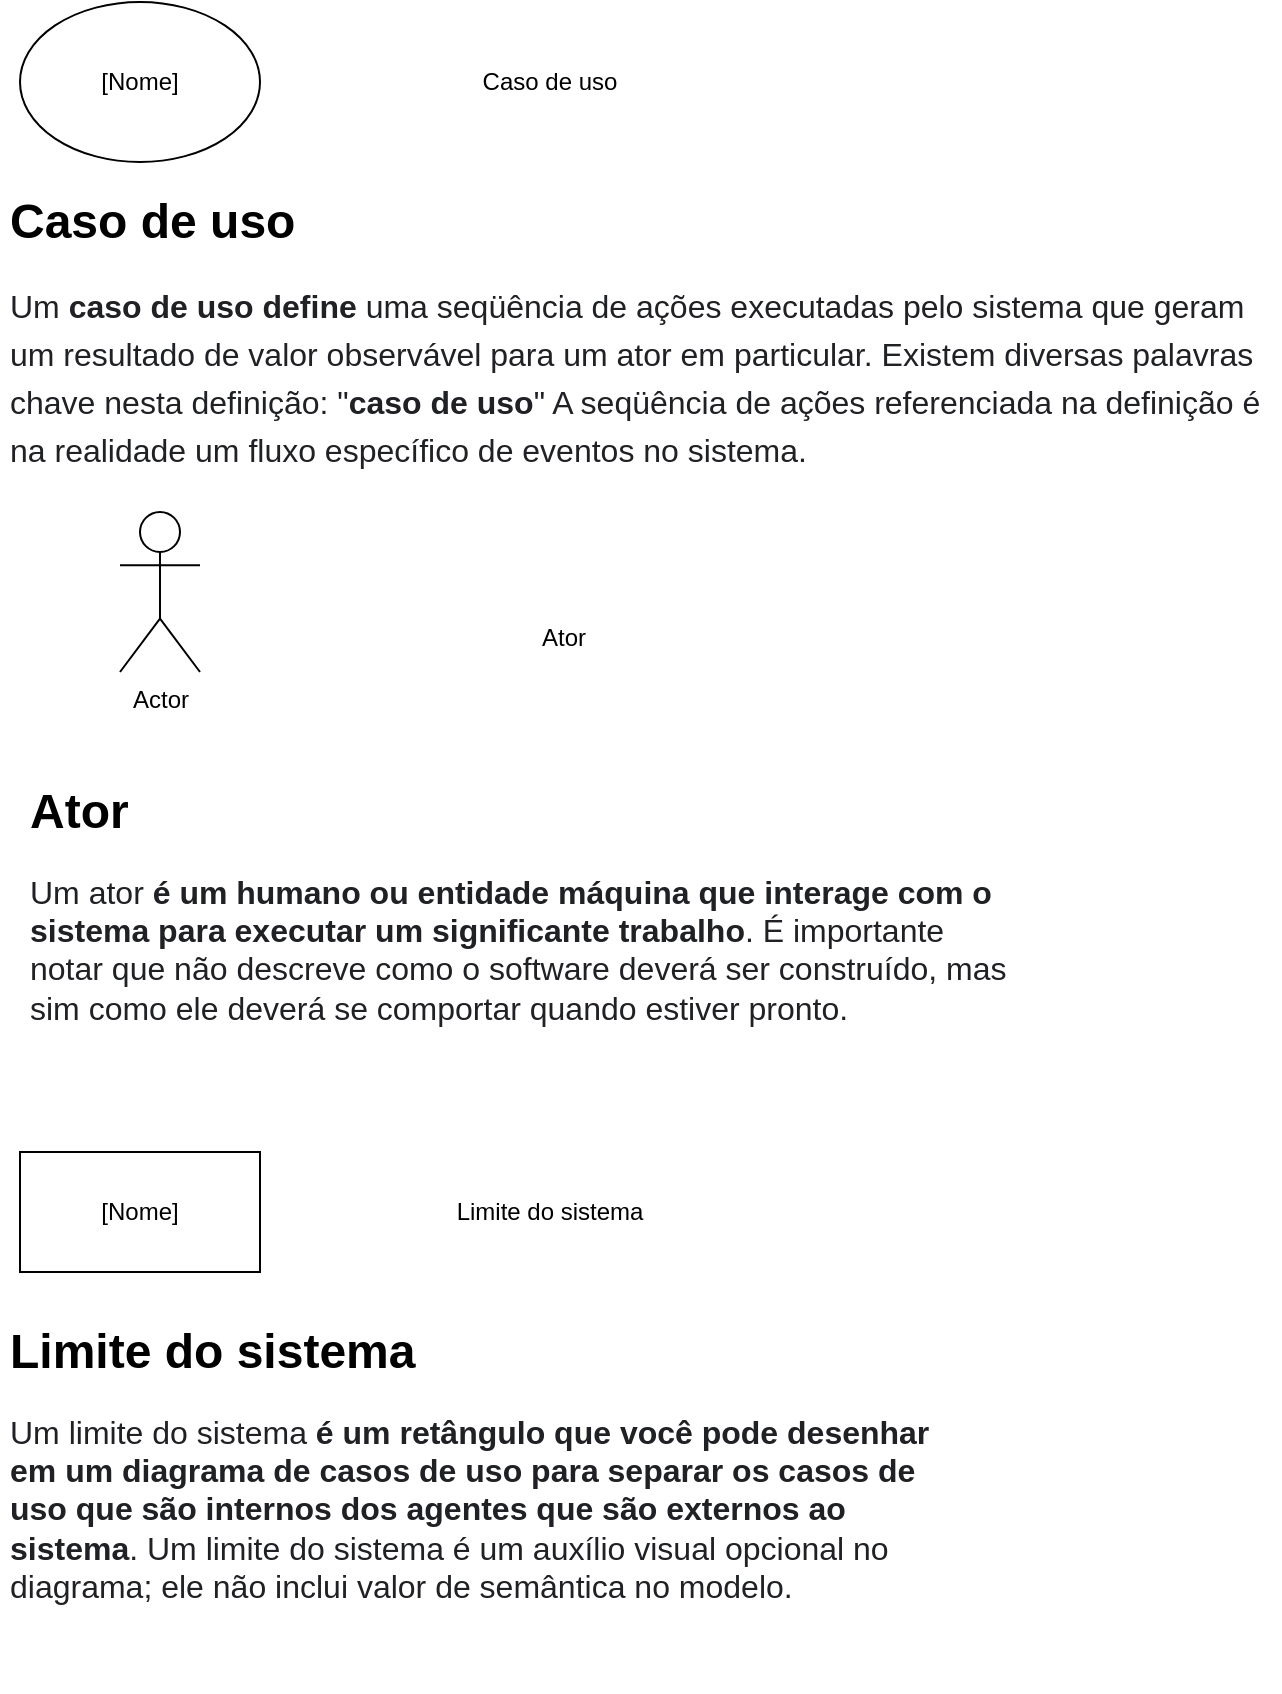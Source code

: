 <mxfile version="20.3.7" type="github" pages="3">
  <diagram id="s-m2lbIZee-Xv5_GphpK" name="Objetos_De_Caso_De_Uso">
    <mxGraphModel dx="862" dy="484" grid="1" gridSize="10" guides="1" tooltips="1" connect="1" arrows="1" fold="1" page="1" pageScale="1" pageWidth="827" pageHeight="1169" math="0" shadow="0">
      <root>
        <mxCell id="0" />
        <mxCell id="1" parent="0" />
        <mxCell id="bQB1MiLATpB_2jO6ts6u-1" value="[Nome]" style="ellipse;whiteSpace=wrap;html=1;" vertex="1" parent="1">
          <mxGeometry x="140" y="80" width="120" height="80" as="geometry" />
        </mxCell>
        <mxCell id="bQB1MiLATpB_2jO6ts6u-2" value="[Nome]" style="rounded=0;whiteSpace=wrap;html=1;" vertex="1" parent="1">
          <mxGeometry x="140" y="655" width="120" height="60" as="geometry" />
        </mxCell>
        <mxCell id="bQB1MiLATpB_2jO6ts6u-3" value="Actor" style="shape=umlActor;verticalLabelPosition=bottom;verticalAlign=top;html=1;outlineConnect=0;" vertex="1" parent="1">
          <mxGeometry x="190" y="335" width="40" height="80" as="geometry" />
        </mxCell>
        <mxCell id="bQB1MiLATpB_2jO6ts6u-5" value="Caso de uso" style="text;html=1;strokeColor=none;fillColor=none;align=center;verticalAlign=middle;whiteSpace=wrap;rounded=0;" vertex="1" parent="1">
          <mxGeometry x="360" y="105" width="90" height="30" as="geometry" />
        </mxCell>
        <mxCell id="bQB1MiLATpB_2jO6ts6u-6" value="Ator" style="text;html=1;strokeColor=none;fillColor=none;align=center;verticalAlign=middle;whiteSpace=wrap;rounded=0;" vertex="1" parent="1">
          <mxGeometry x="374" y="380" width="76" height="35" as="geometry" />
        </mxCell>
        <mxCell id="bQB1MiLATpB_2jO6ts6u-7" value="Limite do sistema&lt;br&gt;" style="text;html=1;strokeColor=none;fillColor=none;align=center;verticalAlign=middle;whiteSpace=wrap;rounded=0;" vertex="1" parent="1">
          <mxGeometry x="350" y="665" width="110" height="40" as="geometry" />
        </mxCell>
        <mxCell id="bQB1MiLATpB_2jO6ts6u-10" value="&lt;h1&gt;Limite do sistema&lt;/h1&gt;&lt;div&gt;&lt;span style=&quot;color: rgb(32, 33, 36); font-family: arial, sans-serif; font-size: 16px; background-color: rgb(255, 255, 255);&quot;&gt;Um limite do sistema&amp;nbsp;&lt;/span&gt;&lt;b style=&quot;color: rgb(32, 33, 36); font-family: arial, sans-serif; font-size: 16px; background-color: rgb(255, 255, 255);&quot;&gt;é um retângulo que você pode desenhar em um diagrama de casos de uso para separar os casos de uso que são internos dos agentes que são externos ao sistema&lt;/b&gt;&lt;span style=&quot;color: rgb(32, 33, 36); font-family: arial, sans-serif; font-size: 16px; background-color: rgb(255, 255, 255);&quot;&gt;. Um limite do sistema é um auxílio visual opcional no diagrama; ele não inclui valor de semântica no modelo.&lt;/span&gt;&lt;br&gt;&lt;/div&gt;" style="text;html=1;strokeColor=none;fillColor=none;spacing=5;spacingTop=-20;whiteSpace=wrap;overflow=hidden;rounded=0;" vertex="1" parent="1">
          <mxGeometry x="130" y="735" width="470" height="190" as="geometry" />
        </mxCell>
        <mxCell id="bQB1MiLATpB_2jO6ts6u-12" value="&lt;h1&gt;Ator&lt;/h1&gt;&lt;div&gt;&lt;span style=&quot;color: rgb(32, 33, 36); font-family: arial, sans-serif; font-size: 16px; background-color: rgb(255, 255, 255);&quot;&gt;Um ator&amp;nbsp;&lt;/span&gt;&lt;b style=&quot;color: rgb(32, 33, 36); font-family: arial, sans-serif; font-size: 16px; background-color: rgb(255, 255, 255);&quot;&gt;é um humano ou entidade máquina que interage com o sistema para executar um significante trabalho&lt;/b&gt;&lt;span style=&quot;color: rgb(32, 33, 36); font-family: arial, sans-serif; font-size: 16px; background-color: rgb(255, 255, 255);&quot;&gt;. É importante notar que não descreve como o software deverá ser construído, mas sim como ele deverá se comportar quando estiver pronto.&lt;/span&gt;&lt;br&gt;&lt;/div&gt;" style="text;html=1;strokeColor=none;fillColor=none;spacing=5;spacingTop=-20;whiteSpace=wrap;overflow=hidden;rounded=0;" vertex="1" parent="1">
          <mxGeometry x="140" y="465" width="500" height="150" as="geometry" />
        </mxCell>
        <mxCell id="bQB1MiLATpB_2jO6ts6u-14" value="&lt;h1&gt;Caso de uso&lt;/h1&gt;&lt;div&gt;&lt;div style=&quot;color: rgb(32, 33, 36); font-family: arial, sans-serif; font-size: medium; background-color: rgb(255, 255, 255);&quot; id=&quot;KzI0Y7f4CbSe0Aakk7_gCQ__7&quot;&gt;&lt;div style=&quot;clear: none;&quot; data-md=&quot;61&quot; class=&quot;wDYxhc&quot;&gt;&lt;div style=&quot;overflow: hidden; padding-bottom: 20px;&quot; data-hveid=&quot;CBQQAA&quot; role=&quot;heading&quot; aria-level=&quot;3&quot; data-attrid=&quot;wa:/description&quot; class=&quot;LGOjhe&quot;&gt;&lt;span style=&quot;font-size: 16px; line-height: 24px;&quot; lang=&quot;pt&quot; class=&quot;ILfuVd&quot;&gt;&lt;span style=&quot;padding: 0px 8px 0px 0px;&quot; class=&quot;hgKElc&quot;&gt;Um&amp;nbsp;&lt;b&gt;caso de uso define&lt;/b&gt;&amp;nbsp;uma seqüência de ações executadas pelo sistema que geram um resultado de valor observável para um ator em particular. Existem diversas palavras chave nesta definição: &quot;&lt;b&gt;caso de uso&lt;/b&gt;&quot; A seqüência de ações referenciada na definição é na realidade um fluxo específico de eventos no sistema.&lt;/span&gt;&lt;/span&gt;&lt;/div&gt;&lt;div&gt;&lt;span style=&quot;font-size: 16px; line-height: 24px;&quot; lang=&quot;pt&quot; class=&quot;ILfuVd&quot;&gt;&lt;span style=&quot;padding: 0px 8px 0px 0px;&quot; class=&quot;hgKElc&quot;&gt;&lt;br&gt;&lt;/span&gt;&lt;/span&gt;&lt;/div&gt;&lt;/div&gt;&lt;/div&gt;&lt;div style=&quot;color: rgb(32, 33, 36); font-family: arial, sans-serif; font-size: medium; background-color: rgb(255, 255, 255);&quot; id=&quot;KzI0Y7f4CbSe0Aakk7_gCQ__8&quot;&gt;&lt;div style=&quot;font-size: 14px; line-height: 1.58; width: 600px; margin-top: 0px; margin-bottom: 4px; clear: both; padding-left: 0px; padding-right: 0px;&quot; class=&quot;g&quot;&gt;&lt;div data-ved=&quot;2ahUKEwj3uYyUs7f6AhU0D9QKHaTJD5wQFSgAegQICBAA&quot; data-hveid=&quot;CAgQAA&quot; lang=&quot;pt&quot;&gt;&lt;div style=&quot;position: relative;&quot; class=&quot;tF2Cxc&quot;&gt;&lt;/div&gt;&lt;/div&gt;&lt;/div&gt;&lt;/div&gt;&lt;/div&gt;" style="text;html=1;strokeColor=none;fillColor=none;spacing=5;spacingTop=-20;whiteSpace=wrap;overflow=hidden;rounded=0;" vertex="1" parent="1">
          <mxGeometry x="130" y="170" width="640" height="150" as="geometry" />
        </mxCell>
      </root>
    </mxGraphModel>
  </diagram>
  <diagram id="xdOm3s-Yk0o98L7K5LYH" name="Cadastro">
    <mxGraphModel dx="862" dy="484" grid="1" gridSize="10" guides="1" tooltips="1" connect="1" arrows="1" fold="1" page="1" pageScale="1" pageWidth="827" pageHeight="1169" math="0" shadow="0">
      <root>
        <mxCell id="0" />
        <mxCell id="1" parent="0" />
        <mxCell id="X_mdNcFHVjT-omKekM84-3" value="Usuario" style="shape=umlActor;verticalLabelPosition=bottom;verticalAlign=top;html=1;outlineConnect=0;" vertex="1" parent="1">
          <mxGeometry x="150" y="90" width="30" height="60" as="geometry" />
        </mxCell>
        <mxCell id="X_mdNcFHVjT-omKekM84-8" value="Cadastrar skill&lt;br&gt;" style="ellipse;whiteSpace=wrap;html=1;" vertex="1" parent="1">
          <mxGeometry x="310" y="160" width="120" height="80" as="geometry" />
        </mxCell>
        <mxCell id="X_mdNcFHVjT-omKekM84-10" value="" style="endArrow=none;html=1;rounded=0;entryX=0;entryY=0.5;entryDx=0;entryDy=0;" edge="1" parent="1" source="X_mdNcFHVjT-omKekM84-3" target="X_mdNcFHVjT-omKekM84-8">
          <mxGeometry width="50" height="50" relative="1" as="geometry">
            <mxPoint x="170" y="240" as="sourcePoint" />
            <mxPoint x="350" y="170" as="targetPoint" />
          </mxGeometry>
        </mxCell>
        <mxCell id="X_mdNcFHVjT-omKekM84-11" value="&#xa;&lt;span style=&quot;color: rgb(36, 36, 36); font-family: -apple-system, BlinkMacSystemFont, &amp;quot;Segoe UI&amp;quot;, system-ui, &amp;quot;Apple Color Emoji&amp;quot;, &amp;quot;Segoe UI Emoji&amp;quot;, &amp;quot;Segoe UI Web&amp;quot;, sans-serif; font-size: 14px; font-style: normal; font-variant-ligatures: normal; font-variant-caps: normal; font-weight: 400; letter-spacing: normal; orphans: 2; text-align: start; text-indent: 0px; text-transform: none; widows: 2; word-spacing: 0px; -webkit-text-stroke-width: 0px; background-color: rgb(255, 255, 255); text-decoration-style: initial; text-decoration-color: initial; float: none; display: inline !important;&quot;&gt;mentoring&lt;/span&gt;&#xa;&#xa;" style="ellipse;whiteSpace=wrap;html=1;" vertex="1" parent="1">
          <mxGeometry x="310" y="50" width="120" height="80" as="geometry" />
        </mxCell>
        <mxCell id="X_mdNcFHVjT-omKekM84-13" value="" style="endArrow=none;html=1;rounded=0;entryX=0;entryY=0.5;entryDx=0;entryDy=0;exitX=1;exitY=0.333;exitDx=0;exitDy=0;exitPerimeter=0;" edge="1" parent="1" source="X_mdNcFHVjT-omKekM84-3" target="X_mdNcFHVjT-omKekM84-11">
          <mxGeometry width="50" height="50" relative="1" as="geometry">
            <mxPoint x="390" y="270" as="sourcePoint" />
            <mxPoint x="440" y="220" as="targetPoint" />
          </mxGeometry>
        </mxCell>
        <mxCell id="X_mdNcFHVjT-omKekM84-25" value="&lt;table style=&quot;border-collapse:collapse;border:none;mso-border-alt:solid windowtext .5pt;&#xa; mso-yfti-tbllook:1184;mso-padding-alt:0cm 5.4pt 0cm 5.4pt&quot; cellpadding=&quot;0&quot; cellspacing=&quot;0&quot; border=&quot;1&quot; class=&quot;MsoTableGrid&quot;&gt;&#xa; &lt;tbody&gt;&lt;tr style=&quot;mso-yfti-irow:0;mso-yfti-firstrow:yes&quot;&gt;&#xa;  &lt;td style=&quot;width:230.3pt;border:solid windowtext 1.0pt;&#xa;  mso-border-alt:solid windowtext .5pt;padding:0cm 5.4pt 0cm 5.4pt&quot; valign=&quot;top&quot; width=&quot;307&quot;&gt;&#xa;  &lt;p style=&quot;margin-bottom:0cm;text-align:center;&#xa;  line-height:normal&quot; align=&quot;center&quot; class=&quot;MsoNormal&quot;&gt;&lt;b&gt;&lt;span style=&quot;mso-ansi-language:PT-BR&quot;&gt;Nome&lt;/span&gt;&lt;/b&gt;&lt;/p&gt;&#xa;  &lt;/td&gt;&#xa;  &lt;td style=&quot;width:230.3pt;border:solid windowtext 1.0pt;&#xa;  border-left:none;mso-border-left-alt:solid windowtext .5pt;mso-border-alt:&#xa;  solid windowtext .5pt;padding:0cm 5.4pt 0cm 5.4pt&quot; valign=&quot;top&quot; width=&quot;307&quot;&gt;&#xa;  &lt;p style=&quot;margin-bottom:0cm;line-height:normal&quot; class=&quot;MsoNormal&quot;&gt;&lt;b&gt;&lt;span style=&quot;mso-ansi-language:PT-BR&quot;&gt;&lt;span style=&quot;mso-tab-count:1&quot;&gt;&amp;nbsp;&amp;nbsp;&amp;nbsp;&amp;nbsp;&amp;nbsp;&amp;nbsp;&amp;nbsp;&amp;nbsp;&amp;nbsp;&amp;nbsp;&amp;nbsp;&amp;nbsp;&amp;nbsp;&amp;nbsp;&amp;nbsp; &lt;/span&gt;Realizar&#xa;  Cadastro&lt;/span&gt;&lt;/b&gt;&lt;span style=&quot;mso-ansi-language:PT-BR&quot;&gt;&lt;/span&gt;&lt;/p&gt;&#xa;  &lt;/td&gt;&#xa; &lt;/tr&gt;&#xa; &lt;tr style=&quot;mso-yfti-irow:1&quot;&gt;&#xa;  &lt;td style=&quot;width:230.3pt;border:solid windowtext 1.0pt;&#xa;  border-top:none;mso-border-top-alt:solid windowtext .5pt;mso-border-alt:solid windowtext .5pt;&#xa;  padding:0cm 5.4pt 0cm 5.4pt&quot; valign=&quot;top&quot; width=&quot;307&quot;&gt;&#xa;  &lt;p style=&quot;margin-bottom:0cm;text-align:center;&#xa;  line-height:normal&quot; align=&quot;center&quot; class=&quot;MsoNormal&quot;&gt;&lt;b&gt;&lt;span style=&quot;mso-ansi-language:PT-BR&quot;&gt;Atores&lt;/span&gt;&lt;/b&gt;&lt;/p&gt;&#xa;  &lt;/td&gt;&#xa;  &lt;td style=&quot;width:230.3pt;border-top:none;border-left:&#xa;  none;border-bottom:solid windowtext 1.0pt;border-right:solid windowtext 1.0pt;&#xa;  mso-border-top-alt:solid windowtext .5pt;mso-border-left-alt:solid windowtext .5pt;&#xa;  mso-border-alt:solid windowtext .5pt;padding:0cm 5.4pt 0cm 5.4pt&quot; valign=&quot;top&quot; width=&quot;307&quot;&gt;&#xa;  &lt;p style=&quot;margin-bottom:0cm;line-height:normal&quot; class=&quot;MsoNormal&quot;&gt;&lt;span style=&quot;mso-ansi-language:PT-BR&quot;&gt;Mentor, Mentorado&lt;/span&gt;&lt;/p&gt;&#xa;  &lt;/td&gt;&#xa; &lt;/tr&gt;&#xa; &lt;tr style=&quot;mso-yfti-irow:2;height:42.05pt&quot;&gt;&#xa;  &lt;td style=&quot;width:230.3pt;border:solid windowtext 1.0pt;&#xa;  border-top:none;mso-border-top-alt:solid windowtext .5pt;mso-border-alt:solid windowtext .5pt;&#xa;  padding:0cm 5.4pt 0cm 5.4pt;height:42.05pt&quot; valign=&quot;top&quot; width=&quot;307&quot;&gt;&#xa;  &lt;p style=&quot;margin-bottom:0cm;text-align:center;&#xa;  line-height:normal&quot; align=&quot;center&quot; class=&quot;MsoNormal&quot;&gt;&lt;b&gt;&lt;span style=&quot;mso-ansi-language:PT-BR&quot;&gt;Resumo&lt;/span&gt;&lt;/b&gt;&lt;/p&gt;&#xa;  &lt;/td&gt;&#xa;  &lt;td style=&quot;width:230.3pt;border-top:none;border-left:&#xa;  none;border-bottom:solid windowtext 1.0pt;border-right:solid windowtext 1.0pt;&#xa;  mso-border-top-alt:solid windowtext .5pt;mso-border-left-alt:solid windowtext .5pt;&#xa;  mso-border-alt:solid windowtext .5pt;padding:0cm 5.4pt 0cm 5.4pt;height:42.05pt&quot; valign=&quot;top&quot; width=&quot;307&quot;&gt;&#xa;  &lt;p style=&quot;margin-bottom:0cm;line-height:normal&quot; class=&quot;MsoNormal&quot;&gt;&lt;span style=&quot;mso-ansi-language:PT-BR&quot;&gt;Deve ser possibilitado o cadastro do usuário com&#xa;  os dados principais de usuário&lt;/span&gt;&lt;/p&gt;&#xa;  &lt;/td&gt;&#xa; &lt;/tr&gt;&#xa; &lt;tr style=&quot;mso-yfti-irow:3;height:21.4pt&quot;&gt;&#xa;  &lt;td style=&quot;width:230.3pt;border:solid windowtext 1.0pt;&#xa;  border-top:none;mso-border-top-alt:solid windowtext .5pt;mso-border-alt:solid windowtext .5pt;&#xa;  padding:0cm 5.4pt 0cm 5.4pt;height:21.4pt&quot; valign=&quot;top&quot; width=&quot;307&quot;&gt;&#xa;  &lt;p style=&quot;margin-bottom:0cm;text-align:center;&#xa;  line-height:normal&quot; align=&quot;center&quot; class=&quot;MsoNormal&quot;&gt;&lt;b&gt;&lt;span style=&quot;mso-ansi-language:PT-BR&quot;&gt;Pré-Condições&lt;/span&gt;&lt;/b&gt;&lt;/p&gt;&#xa;  &lt;/td&gt;&#xa;  &lt;td style=&quot;width:230.3pt;border-top:none;border-left:&#xa;  none;border-bottom:solid windowtext 1.0pt;border-right:solid windowtext 1.0pt;&#xa;  mso-border-top-alt:solid windowtext .5pt;mso-border-left-alt:solid windowtext .5pt;&#xa;  mso-border-alt:solid windowtext .5pt;padding:0cm 5.4pt 0cm 5.4pt;height:21.4pt&quot; valign=&quot;top&quot; width=&quot;307&quot;&gt;&#xa;  &lt;p style=&quot;margin-bottom:0cm;line-height:normal&quot; class=&quot;MsoNormal&quot;&gt;&lt;span style=&quot;mso-ansi-language:PT-BR&quot;&gt;&amp;nbsp;&lt;/span&gt;&lt;/p&gt;&#xa;  &lt;/td&gt;&#xa; &lt;/tr&gt;&#xa; &lt;tr style=&quot;mso-yfti-irow:4;height:19.6pt&quot;&gt;&#xa;  &lt;td style=&quot;width:230.3pt;border:solid windowtext 1.0pt;&#xa;  border-top:none;mso-border-top-alt:solid windowtext .5pt;mso-border-alt:solid windowtext .5pt;&#xa;  padding:0cm 5.4pt 0cm 5.4pt;height:19.6pt&quot; valign=&quot;top&quot; width=&quot;307&quot;&gt;&#xa;  &lt;p style=&quot;margin-bottom:0cm;text-align:center;&#xa;  line-height:normal&quot; align=&quot;center&quot; class=&quot;MsoNormal&quot;&gt;&lt;b&gt;&lt;span style=&quot;mso-ansi-language:PT-BR&quot;&gt;Pós-Condições&lt;/span&gt;&lt;/b&gt;&lt;/p&gt;&#xa;  &lt;/td&gt;&#xa;  &lt;td style=&quot;width:230.3pt;border-top:none;border-left:&#xa;  none;border-bottom:solid windowtext 1.0pt;border-right:solid windowtext 1.0pt;&#xa;  mso-border-top-alt:solid windowtext .5pt;mso-border-left-alt:solid windowtext .5pt;&#xa;  mso-border-alt:solid windowtext .5pt;padding:0cm 5.4pt 0cm 5.4pt;height:19.6pt&quot; valign=&quot;top&quot; width=&quot;307&quot;&gt;&#xa;  &lt;p style=&quot;margin-bottom:0cm;line-height:normal&quot; class=&quot;MsoNormal&quot;&gt;&lt;span style=&quot;mso-ansi-language:PT-BR&quot;&gt;&amp;nbsp;&lt;/span&gt;&lt;/p&gt;&#xa;  &lt;/td&gt;&#xa; &lt;/tr&gt;&#xa; &lt;tr style=&quot;mso-yfti-irow:5;mso-yfti-lastrow:yes;height:14.2pt&quot;&gt;&#xa;  &lt;td style=&quot;width:230.3pt;border:solid windowtext 1.0pt;&#xa;  border-top:none;mso-border-top-alt:solid windowtext .5pt;mso-border-alt:solid windowtext .5pt;&#xa;  padding:0cm 5.4pt 0cm 5.4pt;height:14.2pt&quot; valign=&quot;top&quot; width=&quot;307&quot;&gt;&#xa;  &lt;p style=&quot;margin-bottom:0cm;text-align:center;&#xa;  line-height:normal&quot; align=&quot;center&quot; class=&quot;MsoNormal&quot;&gt;&lt;b&gt;&lt;span style=&quot;mso-ansi-language:PT-BR&quot;&gt;Fluxo principal&lt;/span&gt;&lt;/b&gt;&lt;/p&gt;&#xa;  &lt;/td&gt;&#xa;  &lt;td style=&quot;width:230.3pt;border-top:none;border-left:&#xa;  none;border-bottom:solid windowtext 1.0pt;border-right:solid windowtext 1.0pt;&#xa;  mso-border-top-alt:solid windowtext .5pt;mso-border-left-alt:solid windowtext .5pt;&#xa;  mso-border-alt:solid windowtext .5pt;padding:0cm 5.4pt 0cm 5.4pt;height:14.2pt&quot; valign=&quot;top&quot; width=&quot;307&quot;&gt;&#xa;  &lt;p style=&quot;margin-bottom:0cm;line-height:normal&quot; class=&quot;MsoNormal&quot;&gt;&lt;span style=&quot;mso-ansi-language:PT-BR&quot;&gt;&amp;nbsp;&lt;/span&gt;&lt;/p&gt;&#xa;  &lt;/td&gt;&#xa; &lt;/tr&gt;&#xa;&lt;/tbody&gt;&lt;/table&gt;" style="text;whiteSpace=wrap;html=1;" vertex="1" parent="1">
          <mxGeometry x="100" y="300" width="560" height="490" as="geometry" />
        </mxCell>
      </root>
    </mxGraphModel>
  </diagram>
  <diagram id="XIxy7PARVu1SM5j16MhH" name="MVP">
    <mxGraphModel dx="862" dy="484" grid="1" gridSize="10" guides="1" tooltips="1" connect="1" arrows="1" fold="1" page="1" pageScale="1" pageWidth="827" pageHeight="1169" math="0" shadow="0">
      <root>
        <mxCell id="0" />
        <mxCell id="1" parent="0" />
        <mxCell id="vmAWn5iPiY9hAJlBLCwx-1" value="Usuário" style="shape=umlActor;verticalLabelPosition=bottom;verticalAlign=top;html=1;outlineConnect=0;" vertex="1" parent="1">
          <mxGeometry x="300" y="60" width="30" height="60" as="geometry" />
        </mxCell>
        <mxCell id="8TleRB0PFEIPCDLv6FdY-1" value="Cadastrar usuário" style="ellipse;whiteSpace=wrap;html=1;" vertex="1" parent="1">
          <mxGeometry x="390" y="50" width="120" height="80" as="geometry" />
        </mxCell>
        <mxCell id="8TleRB0PFEIPCDLv6FdY-2" value="" style="endArrow=none;html=1;rounded=0;entryX=0;entryY=0.5;entryDx=0;entryDy=0;" edge="1" parent="1" source="vmAWn5iPiY9hAJlBLCwx-1" target="8TleRB0PFEIPCDLv6FdY-1">
          <mxGeometry width="50" height="50" relative="1" as="geometry">
            <mxPoint x="390" y="210" as="sourcePoint" />
            <mxPoint x="440" y="160" as="targetPoint" />
          </mxGeometry>
        </mxCell>
        <mxCell id="8TleRB0PFEIPCDLv6FdY-4" value="Administrador" style="shape=umlActor;verticalLabelPosition=bottom;verticalAlign=top;html=1;outlineConnect=0;" vertex="1" parent="1">
          <mxGeometry x="660" y="220" width="30" height="60" as="geometry" />
        </mxCell>
        <mxCell id="8TleRB0PFEIPCDLv6FdY-5" value="Cadastrar Skill" style="ellipse;whiteSpace=wrap;html=1;" vertex="1" parent="1">
          <mxGeometry x="580" y="50" width="120" height="80" as="geometry" />
        </mxCell>
        <mxCell id="8TleRB0PFEIPCDLv6FdY-6" value="" style="endArrow=none;html=1;rounded=0;" edge="1" parent="1" source="8TleRB0PFEIPCDLv6FdY-4" target="8TleRB0PFEIPCDLv6FdY-5">
          <mxGeometry width="50" height="50" relative="1" as="geometry">
            <mxPoint x="210" y="243.448" as="sourcePoint" />
            <mxPoint x="340" y="100" as="targetPoint" />
          </mxGeometry>
        </mxCell>
        <mxCell id="8TleRB0PFEIPCDLv6FdY-8" value="Selecionar Skill" style="ellipse;whiteSpace=wrap;html=1;" vertex="1" parent="1">
          <mxGeometry x="330" y="260" width="120" height="80" as="geometry" />
        </mxCell>
        <mxCell id="8TleRB0PFEIPCDLv6FdY-9" value="Logar" style="ellipse;whiteSpace=wrap;html=1;" vertex="1" parent="1">
          <mxGeometry x="60" y="50" width="120" height="80" as="geometry" />
        </mxCell>
      </root>
    </mxGraphModel>
  </diagram>
</mxfile>
